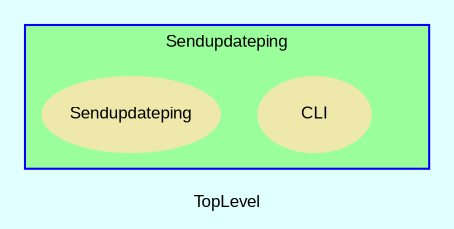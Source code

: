 digraph TopLevel {
    label = "TopLevel"
    compound = true
    fontname = Arial
    fontsize = 8
    bgcolor = lightcyan1
    node [
        color = black,
        fontname = Arial,
        fontsize = 8
    ]

    subgraph cluster_Sendupdateping {
        label = "Sendupdateping"
        fillcolor = palegreen1
        URL = "classes/Sendupdateping.html"
        color = blue
        fontname = Arial
        style = filled
        Sendupdateping [
            shape = plaintext,
            height = 0.01,
            width = 0.01,
            label = ""
        ]

        Sendupdateping__CLI [
            fontcolor = black,
            shape = ellipse,
            URL = "classes/Sendupdateping/CLI.html",
            color = palegoldenrod,
            style = filled,
            label = "CLI"
        ]

        Sendupdateping__Sendupdateping [
            fontcolor = black,
            shape = ellipse,
            URL = "classes/Sendupdateping/Sendupdateping.html",
            color = palegoldenrod,
            style = filled,
            label = "Sendupdateping"
        ]

    }

}

